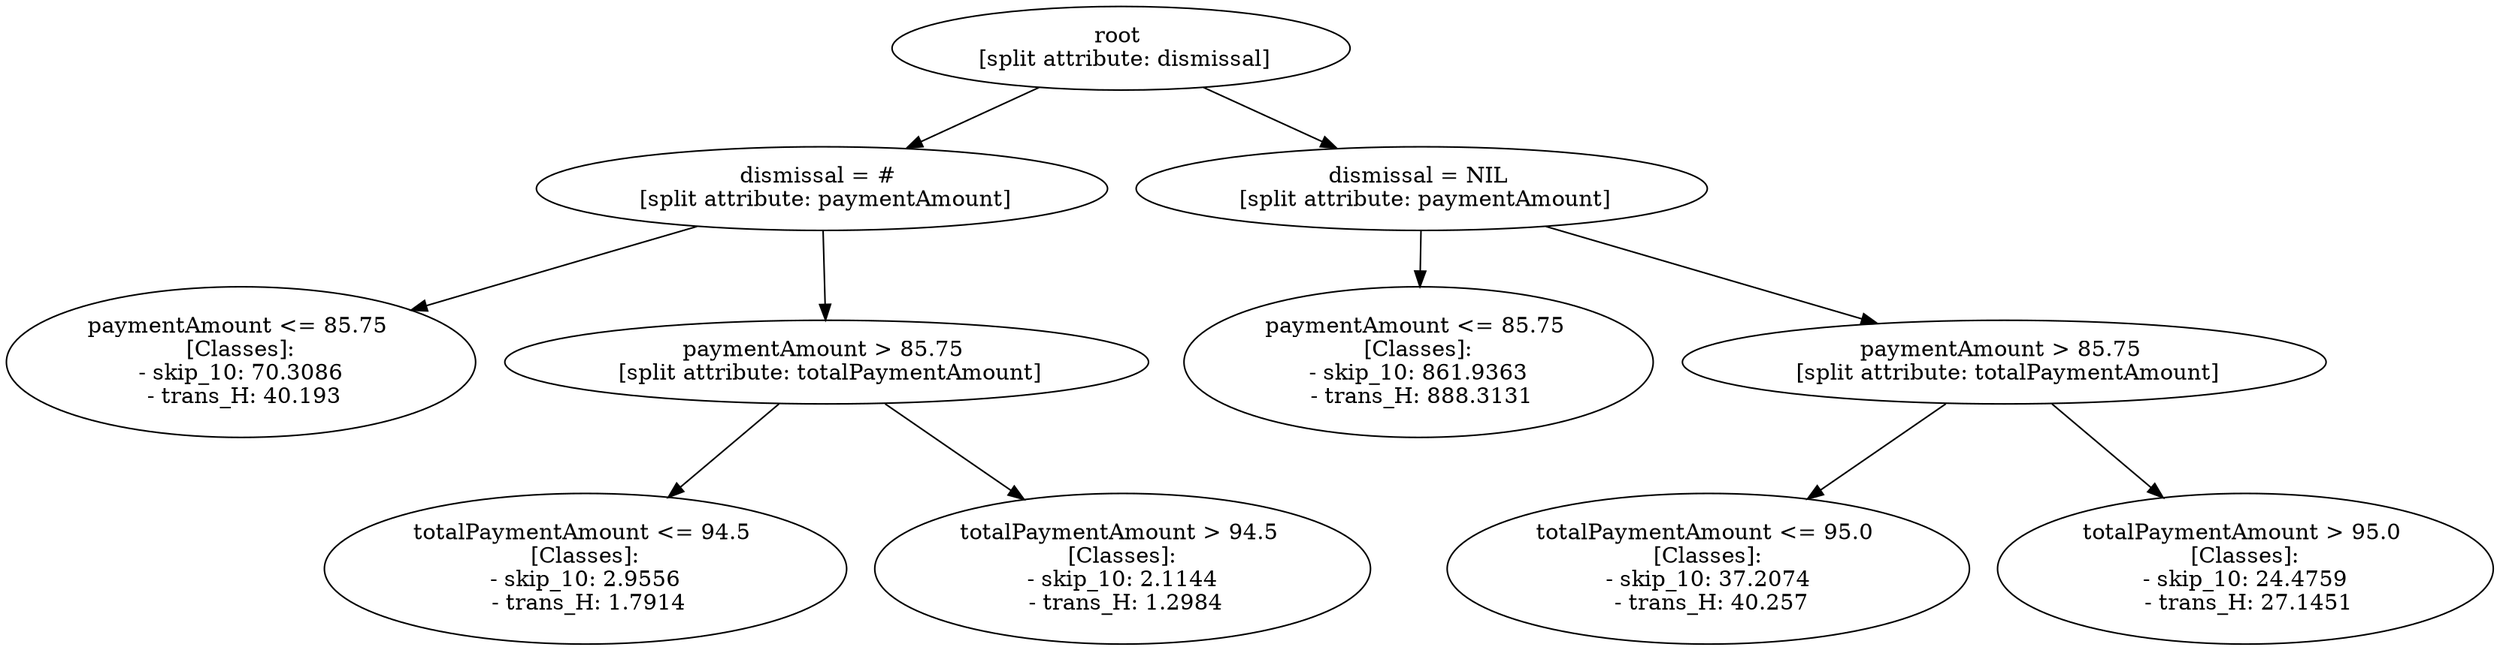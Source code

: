 // Road_Traffic_Fine_Management_Process-p_14-8
digraph "Road_Traffic_Fine_Management_Process-p_14-8" {
	"e9b735f6-56ae-452a-84ab-5317ece49373" [label="root 
 [split attribute: dismissal]"]
	"e1380922-b52b-4ab2-b019-579449c46d94" [label="dismissal = # 
 [split attribute: paymentAmount]"]
	"e9b735f6-56ae-452a-84ab-5317ece49373" -> "e1380922-b52b-4ab2-b019-579449c46d94"
	"c3ad48d4-fab2-4867-aa26-92206455b780" [label="paymentAmount <= 85.75 
 [Classes]: 
 - skip_10: 70.3086 
 - trans_H: 40.193"]
	"e1380922-b52b-4ab2-b019-579449c46d94" -> "c3ad48d4-fab2-4867-aa26-92206455b780"
	"5801c347-9340-4393-9d6e-fc8440d4cafc" [label="paymentAmount > 85.75 
 [split attribute: totalPaymentAmount]"]
	"e1380922-b52b-4ab2-b019-579449c46d94" -> "5801c347-9340-4393-9d6e-fc8440d4cafc"
	"9f6a38c4-34d9-443c-8577-b5d51e024fc6" [label="totalPaymentAmount <= 94.5 
 [Classes]: 
 - skip_10: 2.9556 
 - trans_H: 1.7914"]
	"5801c347-9340-4393-9d6e-fc8440d4cafc" -> "9f6a38c4-34d9-443c-8577-b5d51e024fc6"
	"9d9abc10-2653-4467-aa4e-1e0e082e6b51" [label="totalPaymentAmount > 94.5 
 [Classes]: 
 - skip_10: 2.1144 
 - trans_H: 1.2984"]
	"5801c347-9340-4393-9d6e-fc8440d4cafc" -> "9d9abc10-2653-4467-aa4e-1e0e082e6b51"
	"dd3156d9-2c12-47af-b331-ef313010d5d4" [label="dismissal = NIL 
 [split attribute: paymentAmount]"]
	"e9b735f6-56ae-452a-84ab-5317ece49373" -> "dd3156d9-2c12-47af-b331-ef313010d5d4"
	"40ab2513-fd54-412a-a302-c1a70f7cd38e" [label="paymentAmount <= 85.75 
 [Classes]: 
 - skip_10: 861.9363 
 - trans_H: 888.3131"]
	"dd3156d9-2c12-47af-b331-ef313010d5d4" -> "40ab2513-fd54-412a-a302-c1a70f7cd38e"
	"0ea74cc8-dfc4-4754-aba9-fb4f156ebea2" [label="paymentAmount > 85.75 
 [split attribute: totalPaymentAmount]"]
	"dd3156d9-2c12-47af-b331-ef313010d5d4" -> "0ea74cc8-dfc4-4754-aba9-fb4f156ebea2"
	"33fbfa04-494c-4e0e-a7ba-7f0bde23c61c" [label="totalPaymentAmount <= 95.0 
 [Classes]: 
 - skip_10: 37.2074 
 - trans_H: 40.257"]
	"0ea74cc8-dfc4-4754-aba9-fb4f156ebea2" -> "33fbfa04-494c-4e0e-a7ba-7f0bde23c61c"
	"843b24d6-3d2c-4e75-a9f1-493610e2c9e6" [label="totalPaymentAmount > 95.0 
 [Classes]: 
 - skip_10: 24.4759 
 - trans_H: 27.1451"]
	"0ea74cc8-dfc4-4754-aba9-fb4f156ebea2" -> "843b24d6-3d2c-4e75-a9f1-493610e2c9e6"
}
